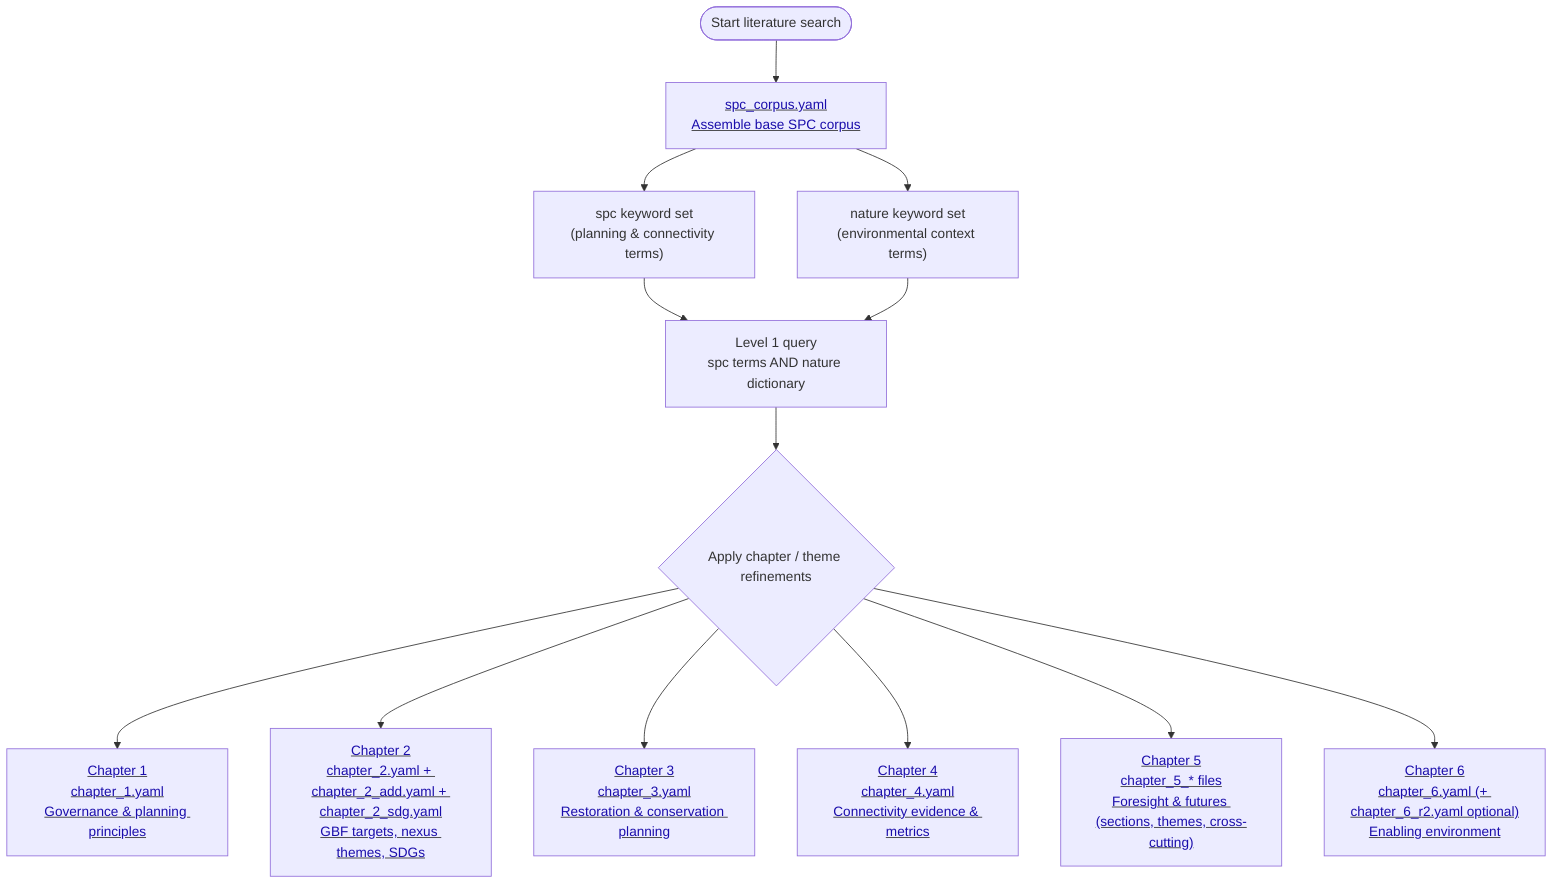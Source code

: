%%{init: {'flowchart': {'htmlLabels': true}}}%%
flowchart TD
    Start([Start literature search]) --> SPC["<u><span style='color:#1a0dab;'>spc_corpus.yaml<br/>Assemble base SPC corpus</span></u>"]
    click SPC "./input/search_terms/spc_corpus.yaml" "Open spc_corpus.yaml"
    SPC --> SPC_list["spc keyword set<br/>(planning & connectivity terms)"]
    SPC --> NATURE_list["nature keyword set<br/>(environmental context terms)"]
    SPC_list --> BaseQuery["Level 1 query<br/>spc terms AND nature dictionary"]
    NATURE_list --> BaseQuery

    BaseQuery --> ChapterSelect{Apply chapter / theme refinements}

    ChapterSelect --> CH1["<u><span style='color:#1a0dab;'>Chapter 1<br/>chapter_1.yaml<br/>Governance & planning principles</span></u>"]
    click CH1 "./input/search_terms/chapter_1.yaml" "Open chapter_1.yaml"
    ChapterSelect --> CH2["<u><span style='color:#1a0dab;'>Chapter 2<br/>chapter_2.yaml + chapter_2_add.yaml + chapter_2_sdg.yaml<br/>GBF targets, nexus themes, SDGs</span></u>"]
    click CH2 "./input/search_terms/chapter_2.yaml" "Open chapter_2.yaml"
    ChapterSelect --> CH3["<u><span style='color:#1a0dab;'>Chapter 3<br/>chapter_3.yaml<br/>Restoration & conservation planning</span></u>"]
    click CH3 "./input/search_terms/chapter_3.yaml" "Open chapter_3.yaml"
    ChapterSelect --> CH4["<u><span style='color:#1a0dab;'>Chapter 4<br/>chapter_4.yaml<br/>Connectivity evidence & metrics</span></u>"]
    click CH4 "./input/search_terms/chapter_4.yaml" "Open chapter_4.yaml"
    ChapterSelect --> CH5["<u><span style='color:#1a0dab;'>Chapter 5<br/>chapter_5_* files<br/>Foresight & futures (sections, themes, cross-cutting)</span></u>"]
    click CH5 "./input/search_terms/Chapter_5_1_2.yaml" "Open Chapter 5 search terms"
    ChapterSelect --> CH6["<u><span style='color:#1a0dab;'>Chapter 6<br/>chapter_6.yaml (+ chapter_6_r2.yaml optional)<br/>Enabling environment</span></u>"]
    click CH6 "./input/search_terms/chapter_6.yaml" "Open chapter_6.yaml"